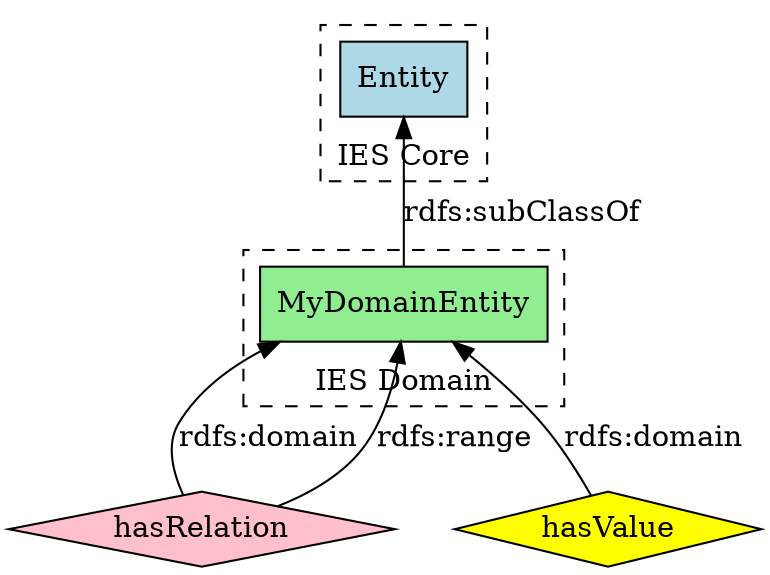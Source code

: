 digraph ontology {
   rankdir=BT;
   node [shape=box, style=filled, fillcolor=lightgray];

   // Core namespaces
   subgraph cluster_core {
       label="IES Core";
       style=dashed;
       Entity [fillcolor=lightblue];
   }

   // Domain namespaces
   subgraph cluster_domain {
       label="IES Domain";
       style=dashed;
       MyDomainEntity [fillcolor=lightgreen];
   }

   // Class hierarchies
   MyDomainEntity -> Entity [label="rdfs:subClassOf"];

   // Properties
   hasRelation [shape=diamond, fillcolor=pink];
   hasValue [shape=diamond, fillcolor=yellow];

   // Property connections
   hasRelation -> MyDomainEntity [label="rdfs:domain"];
   hasRelation -> MyDomainEntity [label="rdfs:range"];
   hasValue -> MyDomainEntity [label="rdfs:domain"];
}

